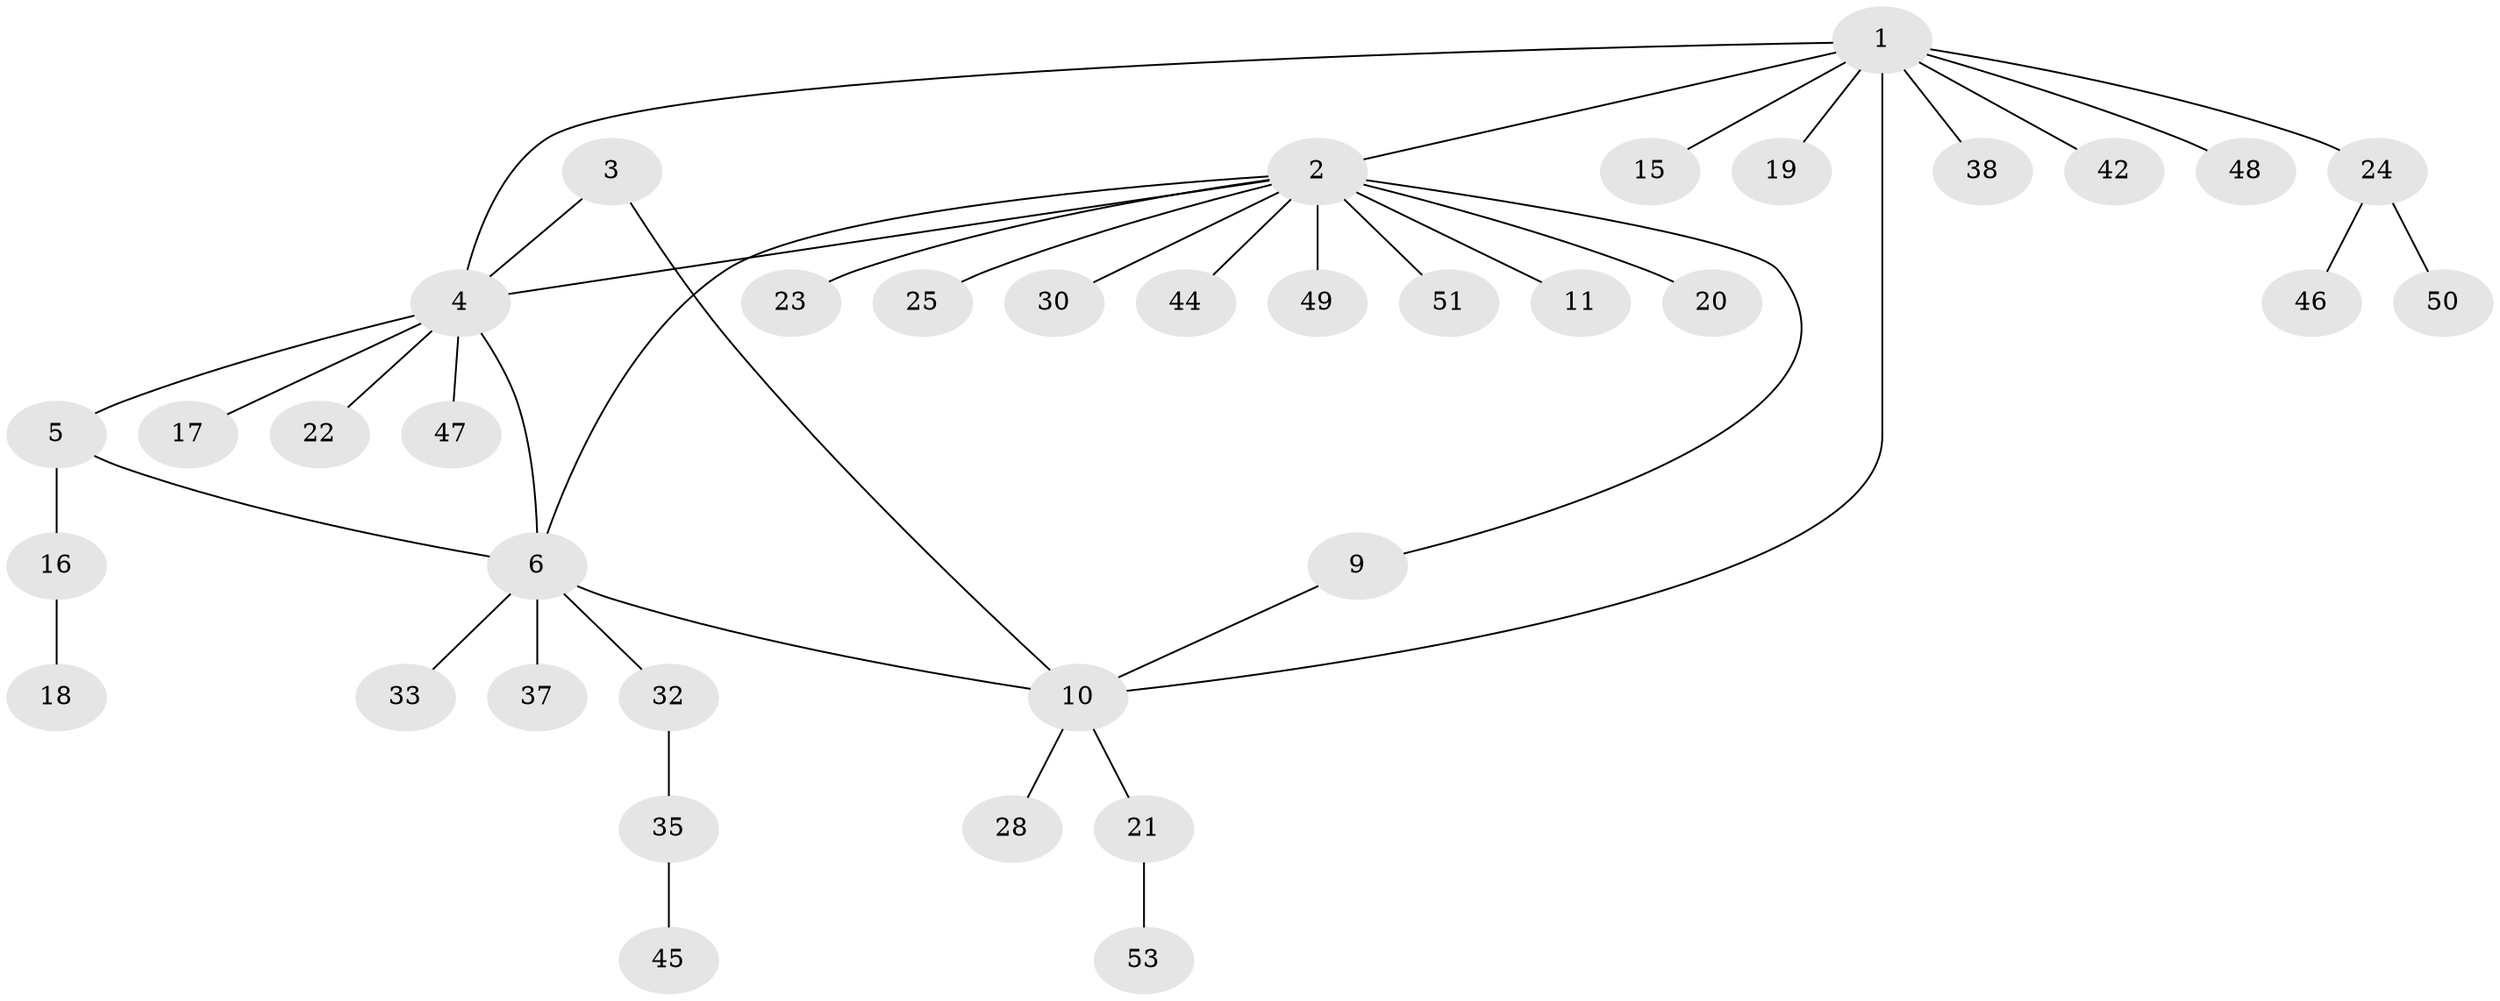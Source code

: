// Generated by graph-tools (version 1.1) at 2025/24/03/03/25 07:24:15]
// undirected, 37 vertices, 42 edges
graph export_dot {
graph [start="1"]
  node [color=gray90,style=filled];
  1 [super="+14"];
  2 [super="+8"];
  3 [super="+34"];
  4 [super="+36"];
  5 [super="+13"];
  6 [super="+7"];
  9 [super="+12"];
  10 [super="+29"];
  11;
  15;
  16;
  17 [super="+43"];
  18 [super="+41"];
  19;
  20 [super="+40"];
  21 [super="+26"];
  22;
  23 [super="+27"];
  24 [super="+39"];
  25;
  28 [super="+31"];
  30;
  32;
  33;
  35 [super="+52"];
  37;
  38;
  42;
  44;
  45;
  46;
  47;
  48;
  49;
  50;
  51;
  53;
  1 -- 2;
  1 -- 10;
  1 -- 15;
  1 -- 19;
  1 -- 38;
  1 -- 42;
  1 -- 24;
  1 -- 48;
  1 -- 4;
  2 -- 4;
  2 -- 6 [weight=2];
  2 -- 11 [weight=2];
  2 -- 51 [weight=2];
  2 -- 9;
  2 -- 44;
  2 -- 49;
  2 -- 20;
  2 -- 23;
  2 -- 25;
  2 -- 30;
  3 -- 4;
  3 -- 10;
  4 -- 5;
  4 -- 17;
  4 -- 22;
  4 -- 6;
  4 -- 47;
  5 -- 6;
  5 -- 16;
  6 -- 10;
  6 -- 32;
  6 -- 37;
  6 -- 33;
  9 -- 10;
  10 -- 21;
  10 -- 28;
  16 -- 18;
  21 -- 53;
  24 -- 46;
  24 -- 50;
  32 -- 35;
  35 -- 45;
}
